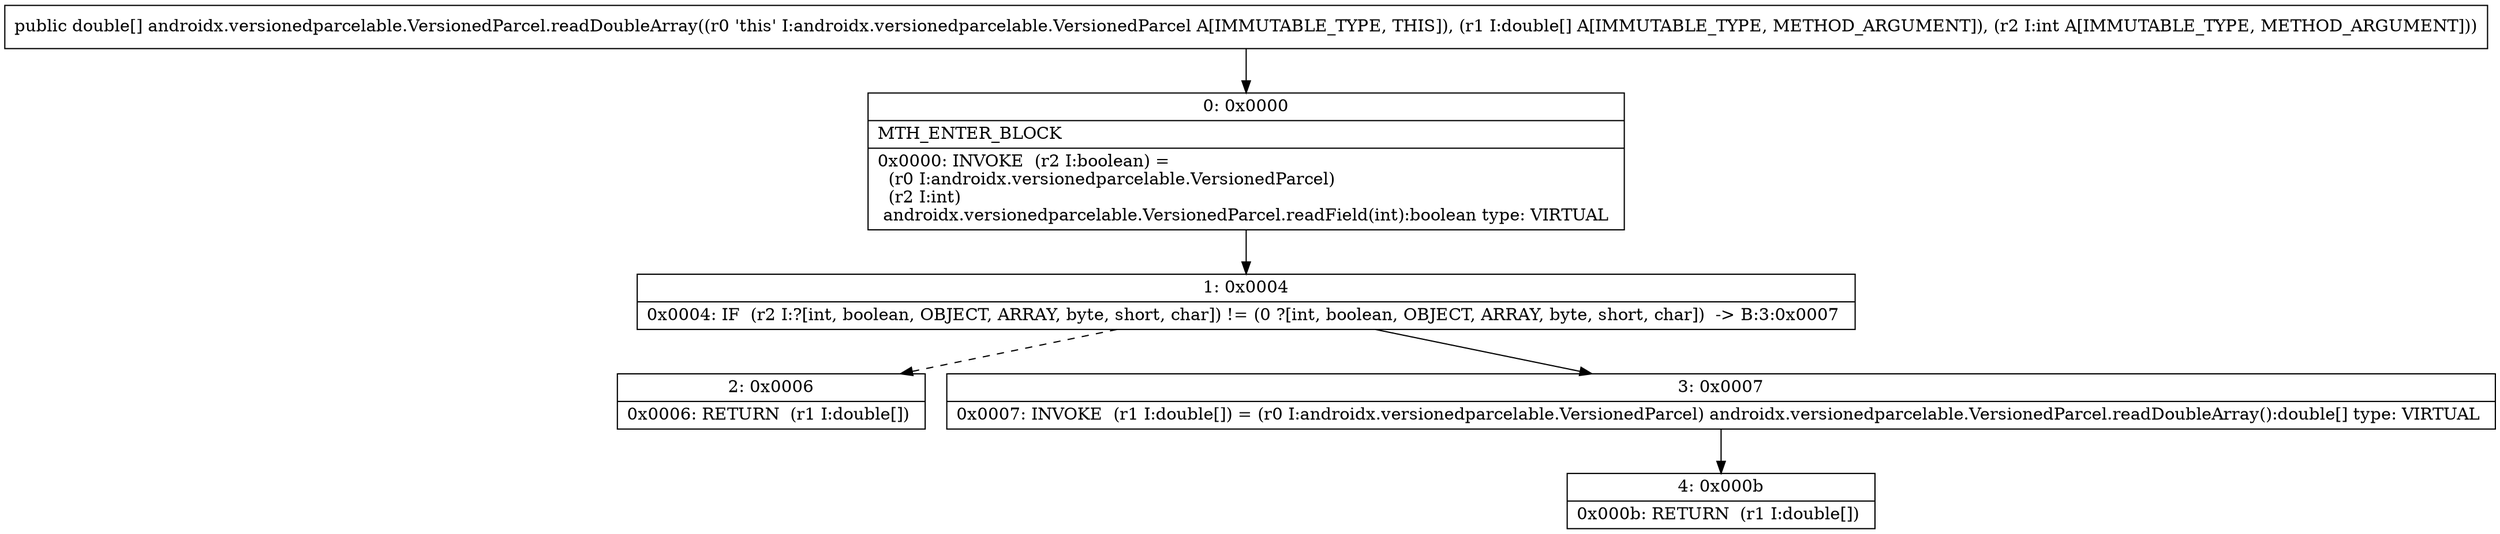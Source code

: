 digraph "CFG forandroidx.versionedparcelable.VersionedParcel.readDoubleArray([DI)[D" {
Node_0 [shape=record,label="{0\:\ 0x0000|MTH_ENTER_BLOCK\l|0x0000: INVOKE  (r2 I:boolean) = \l  (r0 I:androidx.versionedparcelable.VersionedParcel)\l  (r2 I:int)\l androidx.versionedparcelable.VersionedParcel.readField(int):boolean type: VIRTUAL \l}"];
Node_1 [shape=record,label="{1\:\ 0x0004|0x0004: IF  (r2 I:?[int, boolean, OBJECT, ARRAY, byte, short, char]) != (0 ?[int, boolean, OBJECT, ARRAY, byte, short, char])  \-\> B:3:0x0007 \l}"];
Node_2 [shape=record,label="{2\:\ 0x0006|0x0006: RETURN  (r1 I:double[]) \l}"];
Node_3 [shape=record,label="{3\:\ 0x0007|0x0007: INVOKE  (r1 I:double[]) = (r0 I:androidx.versionedparcelable.VersionedParcel) androidx.versionedparcelable.VersionedParcel.readDoubleArray():double[] type: VIRTUAL \l}"];
Node_4 [shape=record,label="{4\:\ 0x000b|0x000b: RETURN  (r1 I:double[]) \l}"];
MethodNode[shape=record,label="{public double[] androidx.versionedparcelable.VersionedParcel.readDoubleArray((r0 'this' I:androidx.versionedparcelable.VersionedParcel A[IMMUTABLE_TYPE, THIS]), (r1 I:double[] A[IMMUTABLE_TYPE, METHOD_ARGUMENT]), (r2 I:int A[IMMUTABLE_TYPE, METHOD_ARGUMENT])) }"];
MethodNode -> Node_0;
Node_0 -> Node_1;
Node_1 -> Node_2[style=dashed];
Node_1 -> Node_3;
Node_3 -> Node_4;
}

